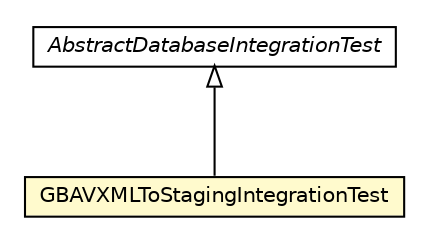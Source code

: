 #!/usr/local/bin/dot
#
# Class diagram 
# Generated by UMLGraph version R5_6-24-gf6e263 (http://www.umlgraph.org/)
#

digraph G {
	edge [fontname="Helvetica",fontsize=10,labelfontname="Helvetica",labelfontsize=10];
	node [fontname="Helvetica",fontsize=10,shape=plaintext];
	nodesep=0.25;
	ranksep=0.5;
	// nl.b3p.GBAVXMLToStagingIntegrationTest
	c483 [label=<<table title="nl.b3p.GBAVXMLToStagingIntegrationTest" border="0" cellborder="1" cellspacing="0" cellpadding="2" port="p" bgcolor="lemonChiffon" href="./GBAVXMLToStagingIntegrationTest.html">
		<tr><td><table border="0" cellspacing="0" cellpadding="1">
<tr><td align="center" balign="center"> GBAVXMLToStagingIntegrationTest </td></tr>
		</table></td></tr>
		</table>>, URL="./GBAVXMLToStagingIntegrationTest.html", fontname="Helvetica", fontcolor="black", fontsize=10.0];
	// nl.b3p.AbstractDatabaseIntegrationTest
	c491 [label=<<table title="nl.b3p.AbstractDatabaseIntegrationTest" border="0" cellborder="1" cellspacing="0" cellpadding="2" port="p" href="./AbstractDatabaseIntegrationTest.html">
		<tr><td><table border="0" cellspacing="0" cellpadding="1">
<tr><td align="center" balign="center"><font face="Helvetica-Oblique"> AbstractDatabaseIntegrationTest </font></td></tr>
		</table></td></tr>
		</table>>, URL="./AbstractDatabaseIntegrationTest.html", fontname="Helvetica", fontcolor="black", fontsize=10.0];
	//nl.b3p.GBAVXMLToStagingIntegrationTest extends nl.b3p.AbstractDatabaseIntegrationTest
	c491:p -> c483:p [dir=back,arrowtail=empty];
}

